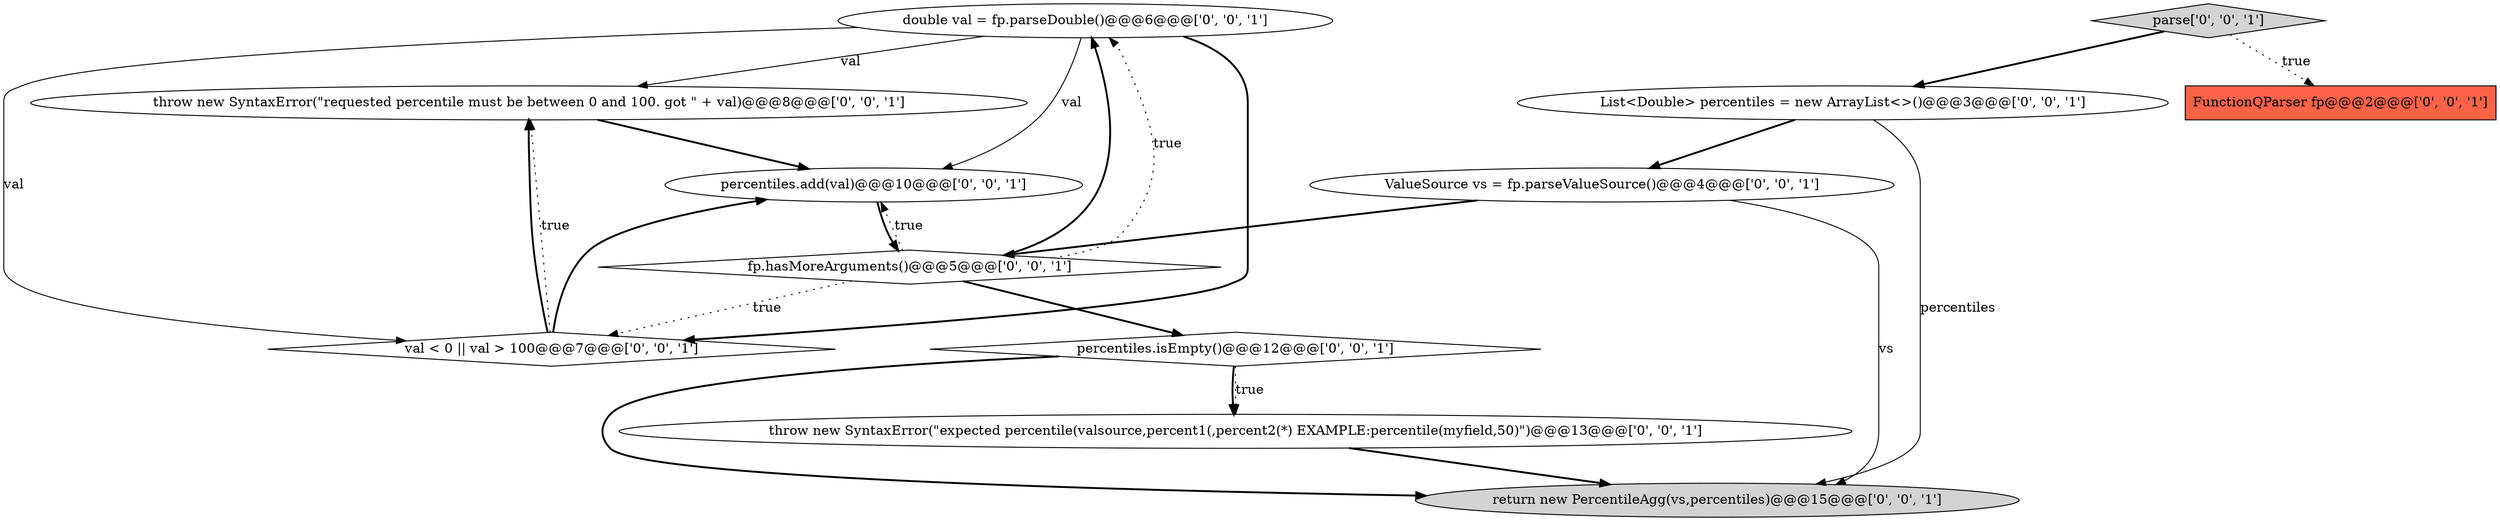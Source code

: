 digraph {
2 [style = filled, label = "double val = fp.parseDouble()@@@6@@@['0', '0', '1']", fillcolor = white, shape = ellipse image = "AAA0AAABBB3BBB"];
10 [style = filled, label = "percentiles.isEmpty()@@@12@@@['0', '0', '1']", fillcolor = white, shape = diamond image = "AAA0AAABBB3BBB"];
4 [style = filled, label = "parse['0', '0', '1']", fillcolor = lightgray, shape = diamond image = "AAA0AAABBB3BBB"];
7 [style = filled, label = "fp.hasMoreArguments()@@@5@@@['0', '0', '1']", fillcolor = white, shape = diamond image = "AAA0AAABBB3BBB"];
5 [style = filled, label = "throw new SyntaxError(\"requested percentile must be between 0 and 100. got \" + val)@@@8@@@['0', '0', '1']", fillcolor = white, shape = ellipse image = "AAA0AAABBB3BBB"];
11 [style = filled, label = "List<Double> percentiles = new ArrayList<>()@@@3@@@['0', '0', '1']", fillcolor = white, shape = ellipse image = "AAA0AAABBB3BBB"];
3 [style = filled, label = "percentiles.add(val)@@@10@@@['0', '0', '1']", fillcolor = white, shape = ellipse image = "AAA0AAABBB3BBB"];
8 [style = filled, label = "throw new SyntaxError(\"expected percentile(valsource,percent1(,percent2(*) EXAMPLE:percentile(myfield,50)\")@@@13@@@['0', '0', '1']", fillcolor = white, shape = ellipse image = "AAA0AAABBB3BBB"];
1 [style = filled, label = "ValueSource vs = fp.parseValueSource()@@@4@@@['0', '0', '1']", fillcolor = white, shape = ellipse image = "AAA0AAABBB3BBB"];
9 [style = filled, label = "val < 0 || val > 100@@@7@@@['0', '0', '1']", fillcolor = white, shape = diamond image = "AAA0AAABBB3BBB"];
6 [style = filled, label = "return new PercentileAgg(vs,percentiles)@@@15@@@['0', '0', '1']", fillcolor = lightgray, shape = ellipse image = "AAA0AAABBB3BBB"];
0 [style = filled, label = "FunctionQParser fp@@@2@@@['0', '0', '1']", fillcolor = tomato, shape = box image = "AAA0AAABBB3BBB"];
7->2 [style = dotted, label="true"];
10->6 [style = bold, label=""];
2->9 [style = solid, label="val"];
9->5 [style = dotted, label="true"];
7->10 [style = bold, label=""];
2->3 [style = solid, label="val"];
4->11 [style = bold, label=""];
9->3 [style = bold, label=""];
11->6 [style = solid, label="percentiles"];
10->8 [style = bold, label=""];
11->1 [style = bold, label=""];
8->6 [style = bold, label=""];
7->2 [style = bold, label=""];
3->7 [style = bold, label=""];
1->6 [style = solid, label="vs"];
7->9 [style = dotted, label="true"];
4->0 [style = dotted, label="true"];
2->9 [style = bold, label=""];
10->8 [style = dotted, label="true"];
5->3 [style = bold, label=""];
1->7 [style = bold, label=""];
9->5 [style = bold, label=""];
7->3 [style = dotted, label="true"];
2->5 [style = solid, label="val"];
}
